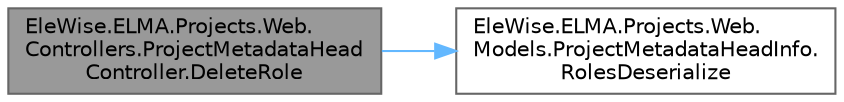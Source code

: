 digraph "EleWise.ELMA.Projects.Web.Controllers.ProjectMetadataHeadController.DeleteRole"
{
 // LATEX_PDF_SIZE
  bgcolor="transparent";
  edge [fontname=Helvetica,fontsize=10,labelfontname=Helvetica,labelfontsize=10];
  node [fontname=Helvetica,fontsize=10,shape=box,height=0.2,width=0.4];
  rankdir="LR";
  Node1 [id="Node000001",label="EleWise.ELMA.Projects.Web.\lControllers.ProjectMetadataHead\lController.DeleteRole",height=0.2,width=0.4,color="gray40", fillcolor="grey60", style="filled", fontcolor="black",tooltip="Удаление роли для типа проекта"];
  Node1 -> Node2 [id="edge1_Node000001_Node000002",color="steelblue1",style="solid",tooltip=" "];
  Node2 [id="Node000002",label="EleWise.ELMA.Projects.Web.\lModels.ProjectMetadataHeadInfo.\lRolesDeserialize",height=0.2,width=0.4,color="grey40", fillcolor="white", style="filled",URL="$class_ele_wise_1_1_e_l_m_a_1_1_projects_1_1_web_1_1_models_1_1_project_metadata_head_info.html#ac92ab4983e0ca16fc08aaefae1d39e56",tooltip=" "];
}
